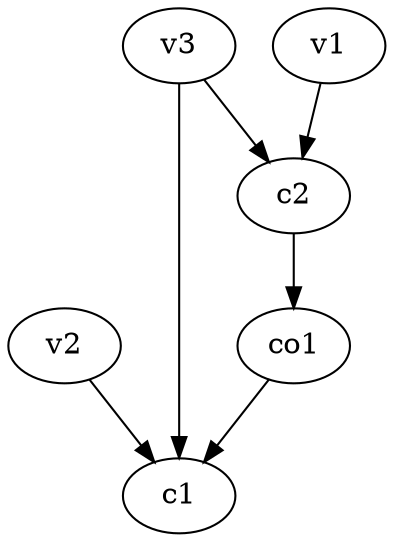 strict digraph  {
c1;
c2;
v1;
v2;
v3;
co1;
c2 -> co1  [weight=1];
v1 -> c2  [weight=1];
v2 -> c1  [weight=1];
v3 -> c1  [weight=1];
v3 -> c2  [weight=1];
co1 -> c1  [weight=1];
}
